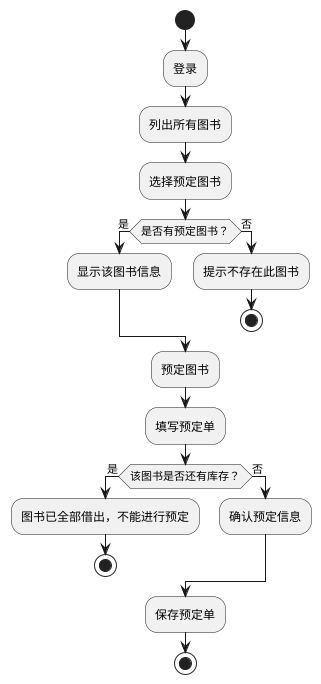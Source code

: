 @startuml
start
    :登录;
    :列出所有图书;
    :选择预定图书;
if(是否有预定图书？) then (是)
    :显示该图书信息;
else (否)
    :提示不存在此图书;
stop
endif
    :预定图书;
    :填写预定单;
if(该图书是否还有库存？) then (是)
    :图书已全部借出，不能进行预定;
stop
else (否)
    :确认预定信息;
endif
    :保存预定单;
stop
@enduml